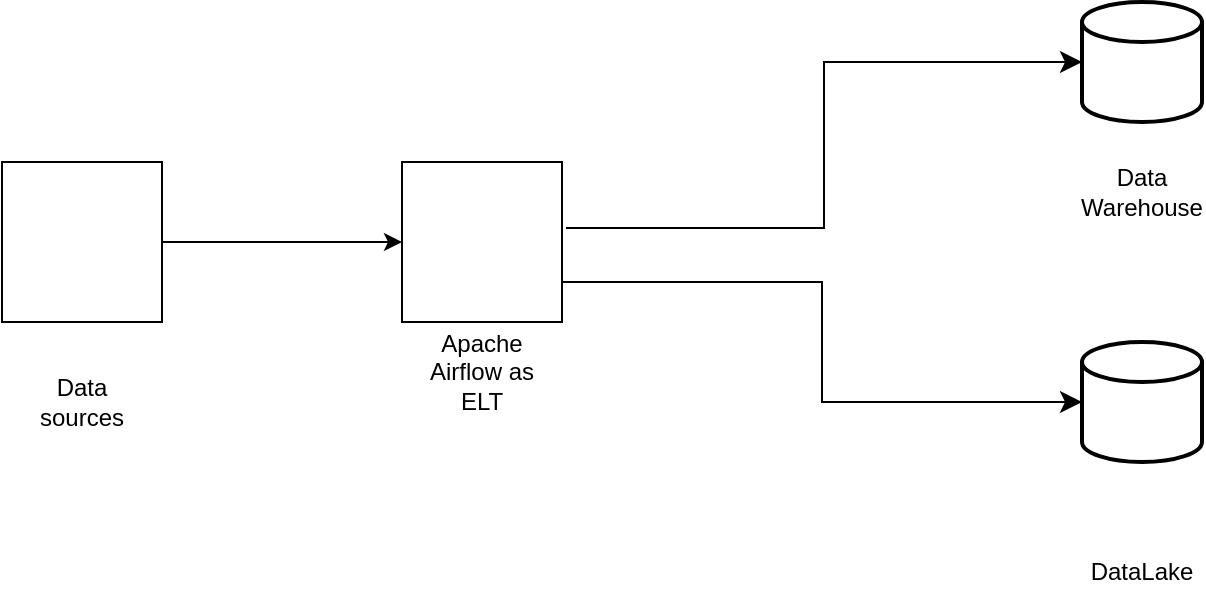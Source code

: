 <mxfile version="24.4.6" type="github">
  <diagram name="Page-1" id="HMe04MvFaul-6fBr2Olu">
    <mxGraphModel dx="1364" dy="790" grid="1" gridSize="10" guides="1" tooltips="1" connect="1" arrows="1" fold="1" page="1" pageScale="1" pageWidth="850" pageHeight="1100" math="0" shadow="0">
      <root>
        <mxCell id="0" />
        <mxCell id="1" parent="0" />
        <mxCell id="DXzOdZyt8kbyVgt-Idxx-1" value="" style="whiteSpace=wrap;html=1;aspect=fixed;" vertex="1" parent="1">
          <mxGeometry x="130" y="220" width="80" height="80" as="geometry" />
        </mxCell>
        <mxCell id="DXzOdZyt8kbyVgt-Idxx-3" value="" style="whiteSpace=wrap;html=1;aspect=fixed;" vertex="1" parent="1">
          <mxGeometry x="330" y="220" width="80" height="80" as="geometry" />
        </mxCell>
        <mxCell id="DXzOdZyt8kbyVgt-Idxx-5" value="" style="endArrow=classic;html=1;rounded=0;exitX=1;exitY=0.5;exitDx=0;exitDy=0;" edge="1" parent="1" source="DXzOdZyt8kbyVgt-Idxx-1">
          <mxGeometry width="50" height="50" relative="1" as="geometry">
            <mxPoint x="310" y="261" as="sourcePoint" />
            <mxPoint x="330" y="260" as="targetPoint" />
          </mxGeometry>
        </mxCell>
        <mxCell id="DXzOdZyt8kbyVgt-Idxx-10" value="" style="strokeWidth=2;html=1;shape=mxgraph.flowchart.database;whiteSpace=wrap;" vertex="1" parent="1">
          <mxGeometry x="670" y="140" width="60" height="60" as="geometry" />
        </mxCell>
        <mxCell id="DXzOdZyt8kbyVgt-Idxx-11" value="" style="strokeWidth=2;html=1;shape=mxgraph.flowchart.database;whiteSpace=wrap;" vertex="1" parent="1">
          <mxGeometry x="670" y="310" width="60" height="60" as="geometry" />
        </mxCell>
        <mxCell id="DXzOdZyt8kbyVgt-Idxx-12" value="" style="edgeStyle=elbowEdgeStyle;elbow=horizontal;endArrow=classic;html=1;curved=0;rounded=0;endSize=8;startSize=8;entryX=0;entryY=0.5;entryDx=0;entryDy=0;entryPerimeter=0;exitX=1.025;exitY=0.413;exitDx=0;exitDy=0;exitPerimeter=0;" edge="1" parent="1" source="DXzOdZyt8kbyVgt-Idxx-3" target="DXzOdZyt8kbyVgt-Idxx-10">
          <mxGeometry width="50" height="50" relative="1" as="geometry">
            <mxPoint x="530" y="250" as="sourcePoint" />
            <mxPoint x="580" y="200" as="targetPoint" />
          </mxGeometry>
        </mxCell>
        <mxCell id="DXzOdZyt8kbyVgt-Idxx-13" value="" style="edgeStyle=elbowEdgeStyle;elbow=horizontal;endArrow=classic;html=1;curved=0;rounded=0;endSize=8;startSize=8;entryX=0;entryY=0.5;entryDx=0;entryDy=0;entryPerimeter=0;exitX=1;exitY=0.75;exitDx=0;exitDy=0;" edge="1" parent="1" source="DXzOdZyt8kbyVgt-Idxx-3" target="DXzOdZyt8kbyVgt-Idxx-11">
          <mxGeometry width="50" height="50" relative="1" as="geometry">
            <mxPoint x="530" y="280" as="sourcePoint" />
            <mxPoint x="580" y="230" as="targetPoint" />
          </mxGeometry>
        </mxCell>
        <mxCell id="DXzOdZyt8kbyVgt-Idxx-14" value="Data sources" style="text;html=1;align=center;verticalAlign=middle;whiteSpace=wrap;rounded=0;" vertex="1" parent="1">
          <mxGeometry x="140" y="325" width="60" height="30" as="geometry" />
        </mxCell>
        <mxCell id="DXzOdZyt8kbyVgt-Idxx-16" value="Apache Airflow as ELT" style="text;html=1;align=center;verticalAlign=middle;whiteSpace=wrap;rounded=0;" vertex="1" parent="1">
          <mxGeometry x="340" y="310" width="60" height="30" as="geometry" />
        </mxCell>
        <mxCell id="DXzOdZyt8kbyVgt-Idxx-17" value="Data Warehouse" style="text;html=1;align=center;verticalAlign=middle;whiteSpace=wrap;rounded=0;" vertex="1" parent="1">
          <mxGeometry x="670" y="220" width="60" height="30" as="geometry" />
        </mxCell>
        <mxCell id="DXzOdZyt8kbyVgt-Idxx-18" value="DataLake" style="text;html=1;align=center;verticalAlign=middle;whiteSpace=wrap;rounded=0;" vertex="1" parent="1">
          <mxGeometry x="670" y="410" width="60" height="30" as="geometry" />
        </mxCell>
      </root>
    </mxGraphModel>
  </diagram>
</mxfile>
